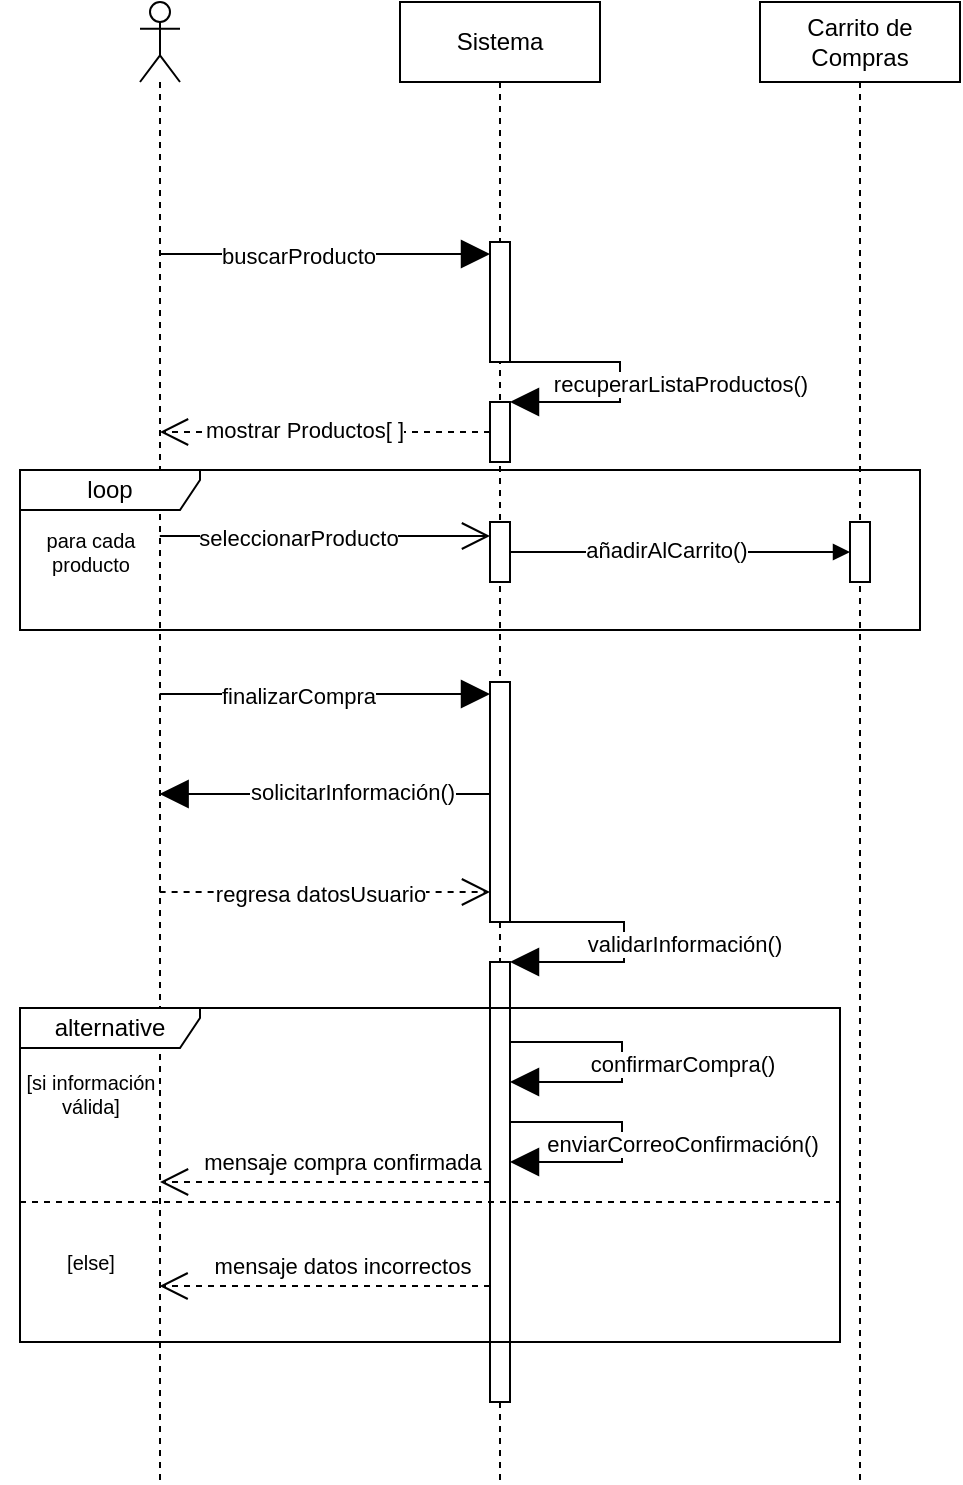 <mxfile version="21.3.2" type="github">
  <diagram name="Page-1" id="2YBvvXClWsGukQMizWep">
    <mxGraphModel dx="1350" dy="401" grid="1" gridSize="10" guides="1" tooltips="1" connect="1" arrows="1" fold="1" page="1" pageScale="1" pageWidth="850" pageHeight="1100" math="0" shadow="0">
      <root>
        <mxCell id="0" />
        <mxCell id="1" parent="0" />
        <mxCell id="aM9ryv3xv72pqoxQDRHE-1" value="Sistema" style="shape=umlLifeline;perimeter=lifelinePerimeter;whiteSpace=wrap;html=1;container=0;dropTarget=0;collapsible=0;recursiveResize=0;outlineConnect=0;portConstraint=eastwest;newEdgeStyle={&quot;edgeStyle&quot;:&quot;elbowEdgeStyle&quot;,&quot;elbow&quot;:&quot;vertical&quot;,&quot;curved&quot;:0,&quot;rounded&quot;:0};" parent="1" vertex="1">
          <mxGeometry x="40" y="40" width="100" height="740" as="geometry" />
        </mxCell>
        <mxCell id="nkhA25vk58w9wrungdip-11" value="" style="html=1;points=[];perimeter=orthogonalPerimeter;outlineConnect=0;targetShapes=umlLifeline;portConstraint=eastwest;newEdgeStyle={&quot;edgeStyle&quot;:&quot;elbowEdgeStyle&quot;,&quot;elbow&quot;:&quot;vertical&quot;,&quot;curved&quot;:0,&quot;rounded&quot;:0};" vertex="1" parent="aM9ryv3xv72pqoxQDRHE-1">
          <mxGeometry x="45" y="120" width="10" height="60" as="geometry" />
        </mxCell>
        <mxCell id="nkhA25vk58w9wrungdip-17" value="" style="html=1;points=[];perimeter=orthogonalPerimeter;outlineConnect=0;targetShapes=umlLifeline;portConstraint=eastwest;newEdgeStyle={&quot;edgeStyle&quot;:&quot;elbowEdgeStyle&quot;,&quot;elbow&quot;:&quot;vertical&quot;,&quot;curved&quot;:0,&quot;rounded&quot;:0};" vertex="1" parent="aM9ryv3xv72pqoxQDRHE-1">
          <mxGeometry x="45" y="200" width="10" height="30" as="geometry" />
        </mxCell>
        <mxCell id="nkhA25vk58w9wrungdip-18" value="" style="endArrow=block;endFill=1;endSize=12;html=1;rounded=0;" edge="1" parent="aM9ryv3xv72pqoxQDRHE-1" source="nkhA25vk58w9wrungdip-11" target="nkhA25vk58w9wrungdip-17">
          <mxGeometry width="160" relative="1" as="geometry">
            <mxPoint y="160" as="sourcePoint" />
            <mxPoint x="160" y="160" as="targetPoint" />
            <Array as="points">
              <mxPoint x="110" y="180" />
              <mxPoint x="110" y="190" />
              <mxPoint x="110" y="200" />
            </Array>
          </mxGeometry>
        </mxCell>
        <mxCell id="nkhA25vk58w9wrungdip-19" value="recuperarListaProductos()" style="edgeLabel;html=1;align=center;verticalAlign=middle;resizable=0;points=[];" vertex="1" connectable="0" parent="nkhA25vk58w9wrungdip-18">
          <mxGeometry x="0.005" relative="1" as="geometry">
            <mxPoint x="30" as="offset" />
          </mxGeometry>
        </mxCell>
        <mxCell id="nkhA25vk58w9wrungdip-30" value="" style="html=1;points=[];perimeter=orthogonalPerimeter;outlineConnect=0;targetShapes=umlLifeline;portConstraint=eastwest;newEdgeStyle={&quot;edgeStyle&quot;:&quot;elbowEdgeStyle&quot;,&quot;elbow&quot;:&quot;vertical&quot;,&quot;curved&quot;:0,&quot;rounded&quot;:0};" vertex="1" parent="aM9ryv3xv72pqoxQDRHE-1">
          <mxGeometry x="45" y="260" width="10" height="30" as="geometry" />
        </mxCell>
        <mxCell id="nkhA25vk58w9wrungdip-45" value="" style="html=1;points=[];perimeter=orthogonalPerimeter;outlineConnect=0;targetShapes=umlLifeline;portConstraint=eastwest;newEdgeStyle={&quot;edgeStyle&quot;:&quot;elbowEdgeStyle&quot;,&quot;elbow&quot;:&quot;vertical&quot;,&quot;curved&quot;:0,&quot;rounded&quot;:0};" vertex="1" parent="aM9ryv3xv72pqoxQDRHE-1">
          <mxGeometry x="45" y="340" width="10" height="120" as="geometry" />
        </mxCell>
        <mxCell id="nkhA25vk58w9wrungdip-52" value="" style="html=1;points=[];perimeter=orthogonalPerimeter;outlineConnect=0;targetShapes=umlLifeline;portConstraint=eastwest;newEdgeStyle={&quot;edgeStyle&quot;:&quot;elbowEdgeStyle&quot;,&quot;elbow&quot;:&quot;vertical&quot;,&quot;curved&quot;:0,&quot;rounded&quot;:0};" vertex="1" parent="aM9ryv3xv72pqoxQDRHE-1">
          <mxGeometry x="45" y="480" width="10" height="220" as="geometry" />
        </mxCell>
        <mxCell id="nkhA25vk58w9wrungdip-53" value="" style="endArrow=block;endFill=1;endSize=12;html=1;rounded=0;" edge="1" parent="aM9ryv3xv72pqoxQDRHE-1" source="nkhA25vk58w9wrungdip-45" target="nkhA25vk58w9wrungdip-52">
          <mxGeometry width="160" relative="1" as="geometry">
            <mxPoint x="57" y="460" as="sourcePoint" />
            <mxPoint x="57" y="480" as="targetPoint" />
            <Array as="points">
              <mxPoint x="112" y="460" />
              <mxPoint x="112" y="470" />
              <mxPoint x="112" y="480" />
            </Array>
          </mxGeometry>
        </mxCell>
        <mxCell id="nkhA25vk58w9wrungdip-54" value="validarInformación()" style="edgeLabel;html=1;align=center;verticalAlign=middle;resizable=0;points=[];" vertex="1" connectable="0" parent="nkhA25vk58w9wrungdip-53">
          <mxGeometry x="0.005" relative="1" as="geometry">
            <mxPoint x="30" as="offset" />
          </mxGeometry>
        </mxCell>
        <mxCell id="nkhA25vk58w9wrungdip-55" value="" style="endArrow=block;endFill=1;endSize=12;html=1;rounded=0;" edge="1" parent="aM9ryv3xv72pqoxQDRHE-1" source="nkhA25vk58w9wrungdip-52" target="nkhA25vk58w9wrungdip-52">
          <mxGeometry width="160" relative="1" as="geometry">
            <mxPoint x="54" y="520" as="sourcePoint" />
            <mxPoint x="54" y="540" as="targetPoint" />
            <Array as="points">
              <mxPoint x="111" y="520" />
              <mxPoint x="111" y="530" />
              <mxPoint x="111" y="540" />
            </Array>
          </mxGeometry>
        </mxCell>
        <mxCell id="nkhA25vk58w9wrungdip-56" value="confirmarCompra()" style="edgeLabel;html=1;align=center;verticalAlign=middle;resizable=0;points=[];" vertex="1" connectable="0" parent="nkhA25vk58w9wrungdip-55">
          <mxGeometry x="0.005" relative="1" as="geometry">
            <mxPoint x="30" as="offset" />
          </mxGeometry>
        </mxCell>
        <mxCell id="nkhA25vk58w9wrungdip-57" value="" style="endArrow=block;endFill=1;endSize=12;html=1;rounded=0;" edge="1" parent="aM9ryv3xv72pqoxQDRHE-1" source="nkhA25vk58w9wrungdip-52" target="nkhA25vk58w9wrungdip-52">
          <mxGeometry width="160" relative="1" as="geometry">
            <mxPoint x="55" y="560" as="sourcePoint" />
            <mxPoint x="55" y="580" as="targetPoint" />
            <Array as="points">
              <mxPoint x="111" y="560" />
              <mxPoint x="111" y="570" />
              <mxPoint x="111" y="580" />
            </Array>
          </mxGeometry>
        </mxCell>
        <mxCell id="nkhA25vk58w9wrungdip-58" value="enviarCorreoConfirmación()" style="edgeLabel;html=1;align=center;verticalAlign=middle;resizable=0;points=[];" vertex="1" connectable="0" parent="nkhA25vk58w9wrungdip-57">
          <mxGeometry x="0.005" relative="1" as="geometry">
            <mxPoint x="30" as="offset" />
          </mxGeometry>
        </mxCell>
        <mxCell id="aM9ryv3xv72pqoxQDRHE-5" value="Carrito de Compras" style="shape=umlLifeline;perimeter=lifelinePerimeter;whiteSpace=wrap;html=1;container=0;dropTarget=0;collapsible=0;recursiveResize=0;outlineConnect=0;portConstraint=eastwest;newEdgeStyle={&quot;edgeStyle&quot;:&quot;elbowEdgeStyle&quot;,&quot;elbow&quot;:&quot;vertical&quot;,&quot;curved&quot;:0,&quot;rounded&quot;:0};" parent="1" vertex="1">
          <mxGeometry x="220" y="40" width="100" height="740" as="geometry" />
        </mxCell>
        <mxCell id="nkhA25vk58w9wrungdip-5" value="" style="endArrow=block;endFill=1;endSize=12;html=1;rounded=0;" edge="1" parent="1">
          <mxGeometry width="160" relative="1" as="geometry">
            <mxPoint x="-80.19" y="166" as="sourcePoint" />
            <mxPoint x="85" y="166" as="targetPoint" />
          </mxGeometry>
        </mxCell>
        <mxCell id="nkhA25vk58w9wrungdip-9" value="buscarProducto" style="edgeLabel;html=1;align=center;verticalAlign=middle;resizable=0;points=[];" vertex="1" connectable="0" parent="nkhA25vk58w9wrungdip-5">
          <mxGeometry x="-0.167" y="-1" relative="1" as="geometry">
            <mxPoint as="offset" />
          </mxGeometry>
        </mxCell>
        <mxCell id="nkhA25vk58w9wrungdip-8" value="" style="shape=umlLifeline;perimeter=lifelinePerimeter;whiteSpace=wrap;html=1;container=1;dropTarget=0;collapsible=0;recursiveResize=0;outlineConnect=0;portConstraint=eastwest;newEdgeStyle={&quot;edgeStyle&quot;:&quot;elbowEdgeStyle&quot;,&quot;elbow&quot;:&quot;vertical&quot;,&quot;curved&quot;:0,&quot;rounded&quot;:0};participant=umlActor;" vertex="1" parent="1">
          <mxGeometry x="-90" y="40" width="20" height="740" as="geometry" />
        </mxCell>
        <mxCell id="nkhA25vk58w9wrungdip-20" value="" style="endArrow=open;endFill=1;endSize=12;html=1;rounded=0;dashed=1;" edge="1" parent="1" source="nkhA25vk58w9wrungdip-17" target="nkhA25vk58w9wrungdip-8">
          <mxGeometry width="160" relative="1" as="geometry">
            <mxPoint x="85" y="270" as="sourcePoint" />
            <mxPoint x="-80.088" y="270" as="targetPoint" />
          </mxGeometry>
        </mxCell>
        <mxCell id="nkhA25vk58w9wrungdip-22" value="mostrar Productos[ ]" style="edgeLabel;html=1;align=center;verticalAlign=middle;resizable=0;points=[];" vertex="1" connectable="0" parent="nkhA25vk58w9wrungdip-20">
          <mxGeometry x="0.132" y="-1" relative="1" as="geometry">
            <mxPoint as="offset" />
          </mxGeometry>
        </mxCell>
        <mxCell id="nkhA25vk58w9wrungdip-27" value="" style="endArrow=open;endFill=0;endSize=12;html=1;rounded=0;" edge="1" parent="1">
          <mxGeometry width="160" relative="1" as="geometry">
            <mxPoint x="-80.088" y="307" as="sourcePoint" />
            <mxPoint x="85" y="307" as="targetPoint" />
          </mxGeometry>
        </mxCell>
        <mxCell id="nkhA25vk58w9wrungdip-28" value="seleccionarProducto" style="edgeLabel;html=1;align=center;verticalAlign=middle;resizable=0;points=[];" vertex="1" connectable="0" parent="nkhA25vk58w9wrungdip-27">
          <mxGeometry x="-0.167" y="-1" relative="1" as="geometry">
            <mxPoint as="offset" />
          </mxGeometry>
        </mxCell>
        <mxCell id="nkhA25vk58w9wrungdip-33" style="edgeStyle=elbowEdgeStyle;rounded=0;orthogonalLoop=1;jettySize=auto;html=1;elbow=vertical;curved=0;" edge="1" parent="1" source="nkhA25vk58w9wrungdip-35" target="aM9ryv3xv72pqoxQDRHE-5">
          <mxGeometry relative="1" as="geometry" />
        </mxCell>
        <mxCell id="nkhA25vk58w9wrungdip-36" value="" style="edgeStyle=elbowEdgeStyle;rounded=0;orthogonalLoop=1;jettySize=auto;html=1;elbow=vertical;curved=0;endArrow=block;endFill=1;" edge="1" parent="1" source="nkhA25vk58w9wrungdip-30" target="nkhA25vk58w9wrungdip-35">
          <mxGeometry relative="1" as="geometry">
            <mxPoint x="95" y="315" as="sourcePoint" />
            <mxPoint x="270" y="315" as="targetPoint" />
          </mxGeometry>
        </mxCell>
        <mxCell id="nkhA25vk58w9wrungdip-37" value="añadirAlCarrito()" style="edgeLabel;html=1;align=center;verticalAlign=middle;resizable=0;points=[];" vertex="1" connectable="0" parent="nkhA25vk58w9wrungdip-36">
          <mxGeometry x="-0.089" y="1" relative="1" as="geometry">
            <mxPoint as="offset" />
          </mxGeometry>
        </mxCell>
        <mxCell id="nkhA25vk58w9wrungdip-35" value="" style="html=1;points=[];perimeter=orthogonalPerimeter;outlineConnect=0;targetShapes=umlLifeline;portConstraint=eastwest;newEdgeStyle={&quot;edgeStyle&quot;:&quot;elbowEdgeStyle&quot;,&quot;elbow&quot;:&quot;vertical&quot;,&quot;curved&quot;:0,&quot;rounded&quot;:0};" vertex="1" parent="1">
          <mxGeometry x="265" y="300" width="10" height="30" as="geometry" />
        </mxCell>
        <mxCell id="nkhA25vk58w9wrungdip-41" value="loop" style="shape=umlFrame;whiteSpace=wrap;html=1;pointerEvents=0;width=90;height=20;" vertex="1" parent="1">
          <mxGeometry x="-150" y="274" width="450" height="80" as="geometry" />
        </mxCell>
        <mxCell id="nkhA25vk58w9wrungdip-42" value="para cada &lt;br style=&quot;font-size: 10px;&quot;&gt;producto" style="text;html=1;align=center;verticalAlign=middle;resizable=0;points=[];autosize=1;strokeColor=none;fillColor=none;fontSize=10;" vertex="1" parent="1">
          <mxGeometry x="-150" y="295" width="70" height="40" as="geometry" />
        </mxCell>
        <mxCell id="nkhA25vk58w9wrungdip-43" value="" style="endArrow=block;endFill=1;endSize=12;html=1;rounded=0;" edge="1" parent="1">
          <mxGeometry width="160" relative="1" as="geometry">
            <mxPoint x="-80.19" y="386" as="sourcePoint" />
            <mxPoint x="85" y="386" as="targetPoint" />
          </mxGeometry>
        </mxCell>
        <mxCell id="nkhA25vk58w9wrungdip-44" value="finalizarCompra" style="edgeLabel;html=1;align=center;verticalAlign=middle;resizable=0;points=[];" vertex="1" connectable="0" parent="nkhA25vk58w9wrungdip-43">
          <mxGeometry x="-0.167" y="-1" relative="1" as="geometry">
            <mxPoint as="offset" />
          </mxGeometry>
        </mxCell>
        <mxCell id="nkhA25vk58w9wrungdip-46" value="" style="endArrow=block;endFill=1;endSize=12;html=1;rounded=0;" edge="1" parent="1">
          <mxGeometry width="160" relative="1" as="geometry">
            <mxPoint x="85" y="436.0" as="sourcePoint" />
            <mxPoint x="-80.19" y="436.0" as="targetPoint" />
          </mxGeometry>
        </mxCell>
        <mxCell id="nkhA25vk58w9wrungdip-47" value="solicitarInformación()" style="edgeLabel;html=1;align=center;verticalAlign=middle;resizable=0;points=[];" vertex="1" connectable="0" parent="nkhA25vk58w9wrungdip-46">
          <mxGeometry x="-0.167" y="-1" relative="1" as="geometry">
            <mxPoint as="offset" />
          </mxGeometry>
        </mxCell>
        <mxCell id="nkhA25vk58w9wrungdip-48" value="" style="endArrow=open;endFill=1;endSize=12;html=1;rounded=0;dashed=1;" edge="1" parent="1">
          <mxGeometry width="160" relative="1" as="geometry">
            <mxPoint x="-80.19" y="485.0" as="sourcePoint" />
            <mxPoint x="85" y="485.0" as="targetPoint" />
          </mxGeometry>
        </mxCell>
        <mxCell id="nkhA25vk58w9wrungdip-49" value="regresa datosUsuario" style="edgeLabel;html=1;align=center;verticalAlign=middle;resizable=0;points=[];" vertex="1" connectable="0" parent="nkhA25vk58w9wrungdip-48">
          <mxGeometry x="0.132" y="-1" relative="1" as="geometry">
            <mxPoint x="-14" as="offset" />
          </mxGeometry>
        </mxCell>
        <mxCell id="nkhA25vk58w9wrungdip-50" value="alternative" style="shape=umlFrame;whiteSpace=wrap;html=1;pointerEvents=0;width=90;height=20;" vertex="1" parent="1">
          <mxGeometry x="-150" y="543" width="410" height="167" as="geometry" />
        </mxCell>
        <mxCell id="nkhA25vk58w9wrungdip-51" value="" style="line;strokeWidth=1;fillColor=none;align=left;verticalAlign=middle;spacingTop=-1;spacingLeft=3;spacingRight=3;rotatable=0;labelPosition=right;points=[];portConstraint=eastwest;strokeColor=inherit;dashed=1;" vertex="1" parent="1">
          <mxGeometry x="-150" y="606" width="410" height="68" as="geometry" />
        </mxCell>
        <mxCell id="nkhA25vk58w9wrungdip-59" value="" style="endArrow=open;endFill=1;endSize=12;html=1;rounded=0;dashed=1;" edge="1" parent="1" source="nkhA25vk58w9wrungdip-52" target="nkhA25vk58w9wrungdip-8">
          <mxGeometry width="160" relative="1" as="geometry">
            <mxPoint x="-70.19" y="495.0" as="sourcePoint" />
            <mxPoint x="95" y="495.0" as="targetPoint" />
          </mxGeometry>
        </mxCell>
        <mxCell id="nkhA25vk58w9wrungdip-60" value="mensaje compra confirmada" style="edgeLabel;html=1;align=center;verticalAlign=middle;resizable=0;points=[];" vertex="1" connectable="0" parent="nkhA25vk58w9wrungdip-59">
          <mxGeometry x="0.132" y="-1" relative="1" as="geometry">
            <mxPoint x="19" y="-9" as="offset" />
          </mxGeometry>
        </mxCell>
        <mxCell id="nkhA25vk58w9wrungdip-61" value="[si información&lt;br&gt;válida]" style="text;html=1;align=center;verticalAlign=middle;resizable=0;points=[];autosize=1;strokeColor=none;fillColor=none;fontSize=10;" vertex="1" parent="1">
          <mxGeometry x="-160" y="566" width="90" height="40" as="geometry" />
        </mxCell>
        <mxCell id="nkhA25vk58w9wrungdip-62" value="[else]" style="text;html=1;align=center;verticalAlign=middle;resizable=0;points=[];autosize=1;strokeColor=none;fillColor=none;fontSize=10;" vertex="1" parent="1">
          <mxGeometry x="-140" y="655" width="50" height="30" as="geometry" />
        </mxCell>
        <mxCell id="nkhA25vk58w9wrungdip-64" value="" style="endArrow=open;endFill=1;endSize=12;html=1;rounded=0;dashed=1;" edge="1" parent="1">
          <mxGeometry width="160" relative="1" as="geometry">
            <mxPoint x="85" y="682" as="sourcePoint" />
            <mxPoint x="-80.214" y="682" as="targetPoint" />
          </mxGeometry>
        </mxCell>
        <mxCell id="nkhA25vk58w9wrungdip-65" value="mensaje datos incorrectos" style="edgeLabel;html=1;align=center;verticalAlign=middle;resizable=0;points=[];" vertex="1" connectable="0" parent="nkhA25vk58w9wrungdip-64">
          <mxGeometry x="0.132" y="-1" relative="1" as="geometry">
            <mxPoint x="19" y="-9" as="offset" />
          </mxGeometry>
        </mxCell>
      </root>
    </mxGraphModel>
  </diagram>
</mxfile>
